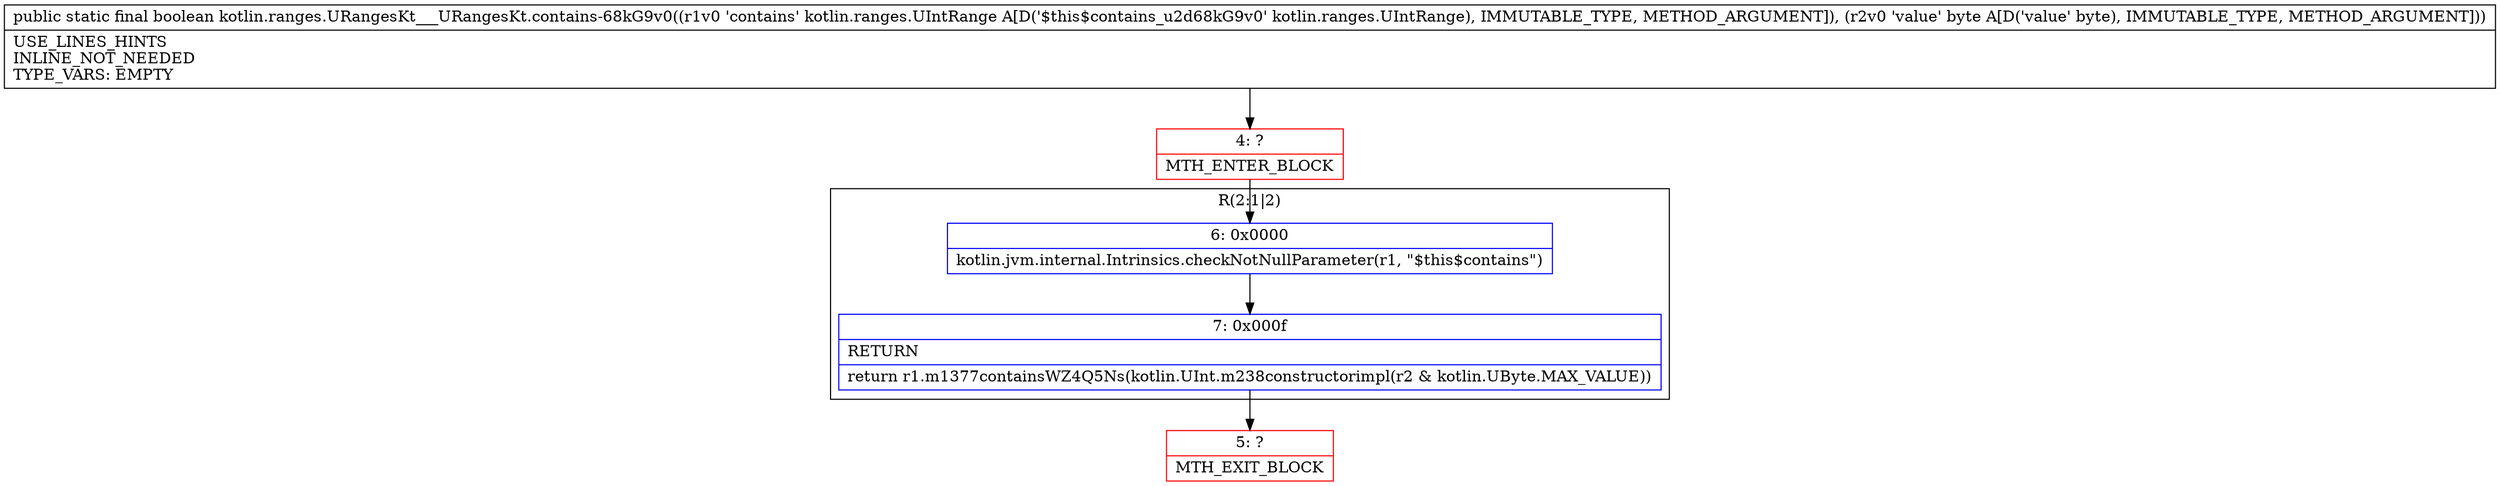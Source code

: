 digraph "CFG forkotlin.ranges.URangesKt___URangesKt.contains\-68kG9v0(Lkotlin\/ranges\/UIntRange;B)Z" {
subgraph cluster_Region_2065767206 {
label = "R(2:1|2)";
node [shape=record,color=blue];
Node_6 [shape=record,label="{6\:\ 0x0000|kotlin.jvm.internal.Intrinsics.checkNotNullParameter(r1, \"$this$contains\")\l}"];
Node_7 [shape=record,label="{7\:\ 0x000f|RETURN\l|return r1.m1377containsWZ4Q5Ns(kotlin.UInt.m238constructorimpl(r2 & kotlin.UByte.MAX_VALUE))\l}"];
}
Node_4 [shape=record,color=red,label="{4\:\ ?|MTH_ENTER_BLOCK\l}"];
Node_5 [shape=record,color=red,label="{5\:\ ?|MTH_EXIT_BLOCK\l}"];
MethodNode[shape=record,label="{public static final boolean kotlin.ranges.URangesKt___URangesKt.contains\-68kG9v0((r1v0 'contains' kotlin.ranges.UIntRange A[D('$this$contains_u2d68kG9v0' kotlin.ranges.UIntRange), IMMUTABLE_TYPE, METHOD_ARGUMENT]), (r2v0 'value' byte A[D('value' byte), IMMUTABLE_TYPE, METHOD_ARGUMENT]))  | USE_LINES_HINTS\lINLINE_NOT_NEEDED\lTYPE_VARS: EMPTY\l}"];
MethodNode -> Node_4;Node_6 -> Node_7;
Node_7 -> Node_5;
Node_4 -> Node_6;
}

